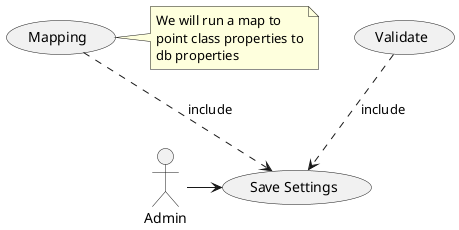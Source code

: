 @startuml
(Save Settings) as (save)
Admin -> save
(Validate) ..> save: include
(Mapping) ..> save :include
note right of (Mapping)
	We will run a map to
	point class properties to
	db properties
endnote
@enduml
